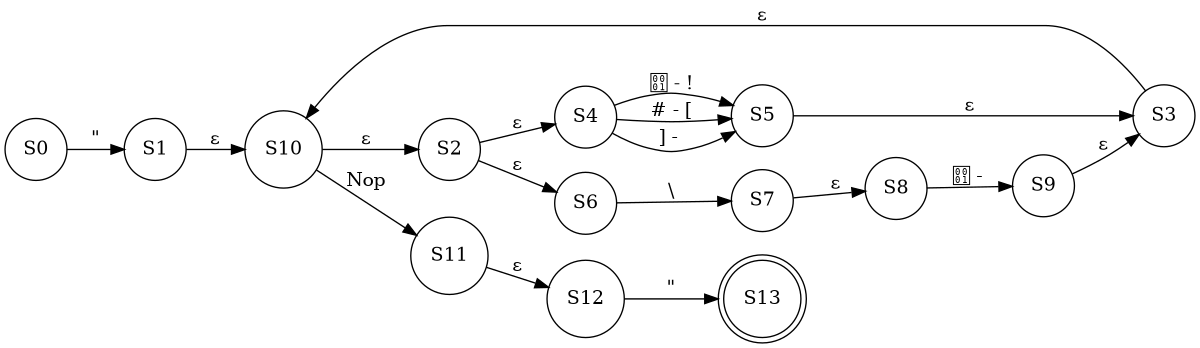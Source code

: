 digraph hierarchy {
rankdir = LR;
size = "8,5"
node[shape = circle];
S0 [label="S0"]
S1 [label="S1"]
S2 [label="S2"]
S3 [label="S3"]
S4 [label="S4"]
S5 [label="S5"]
S6 [label="S6"]
S7 [label="S7"]
S8 [label="S8"]
S9 [label="S9"]
S10 [label="S10"]
S11 [label="S11"]
S12 [label="S12"]
S13 [shape=doublecircle, label="S13"]
S0->S1 [label="\"" ]
S1->S10 [label="ε" ]
S2->S4 [label="ε" ]
S2->S6 [label="ε" ]
S3->S10 [label="ε" ]
S4->S5 [label=" - !" ]
S4->S5 [label="# - [" ]
S4->S5 [label="] - " ]
S5->S3 [label="ε" ]
S6->S7 [label="\\" ]
S7->S8 [label="ε" ]
S8->S9 [label=" - " ]
S9->S3 [label="ε" ]
S10->S2 [label="ε" ]
S10->S11 [label="Nop" ]
S11->S12 [label="ε" ]
S12->S13 [label="\"" ]
}